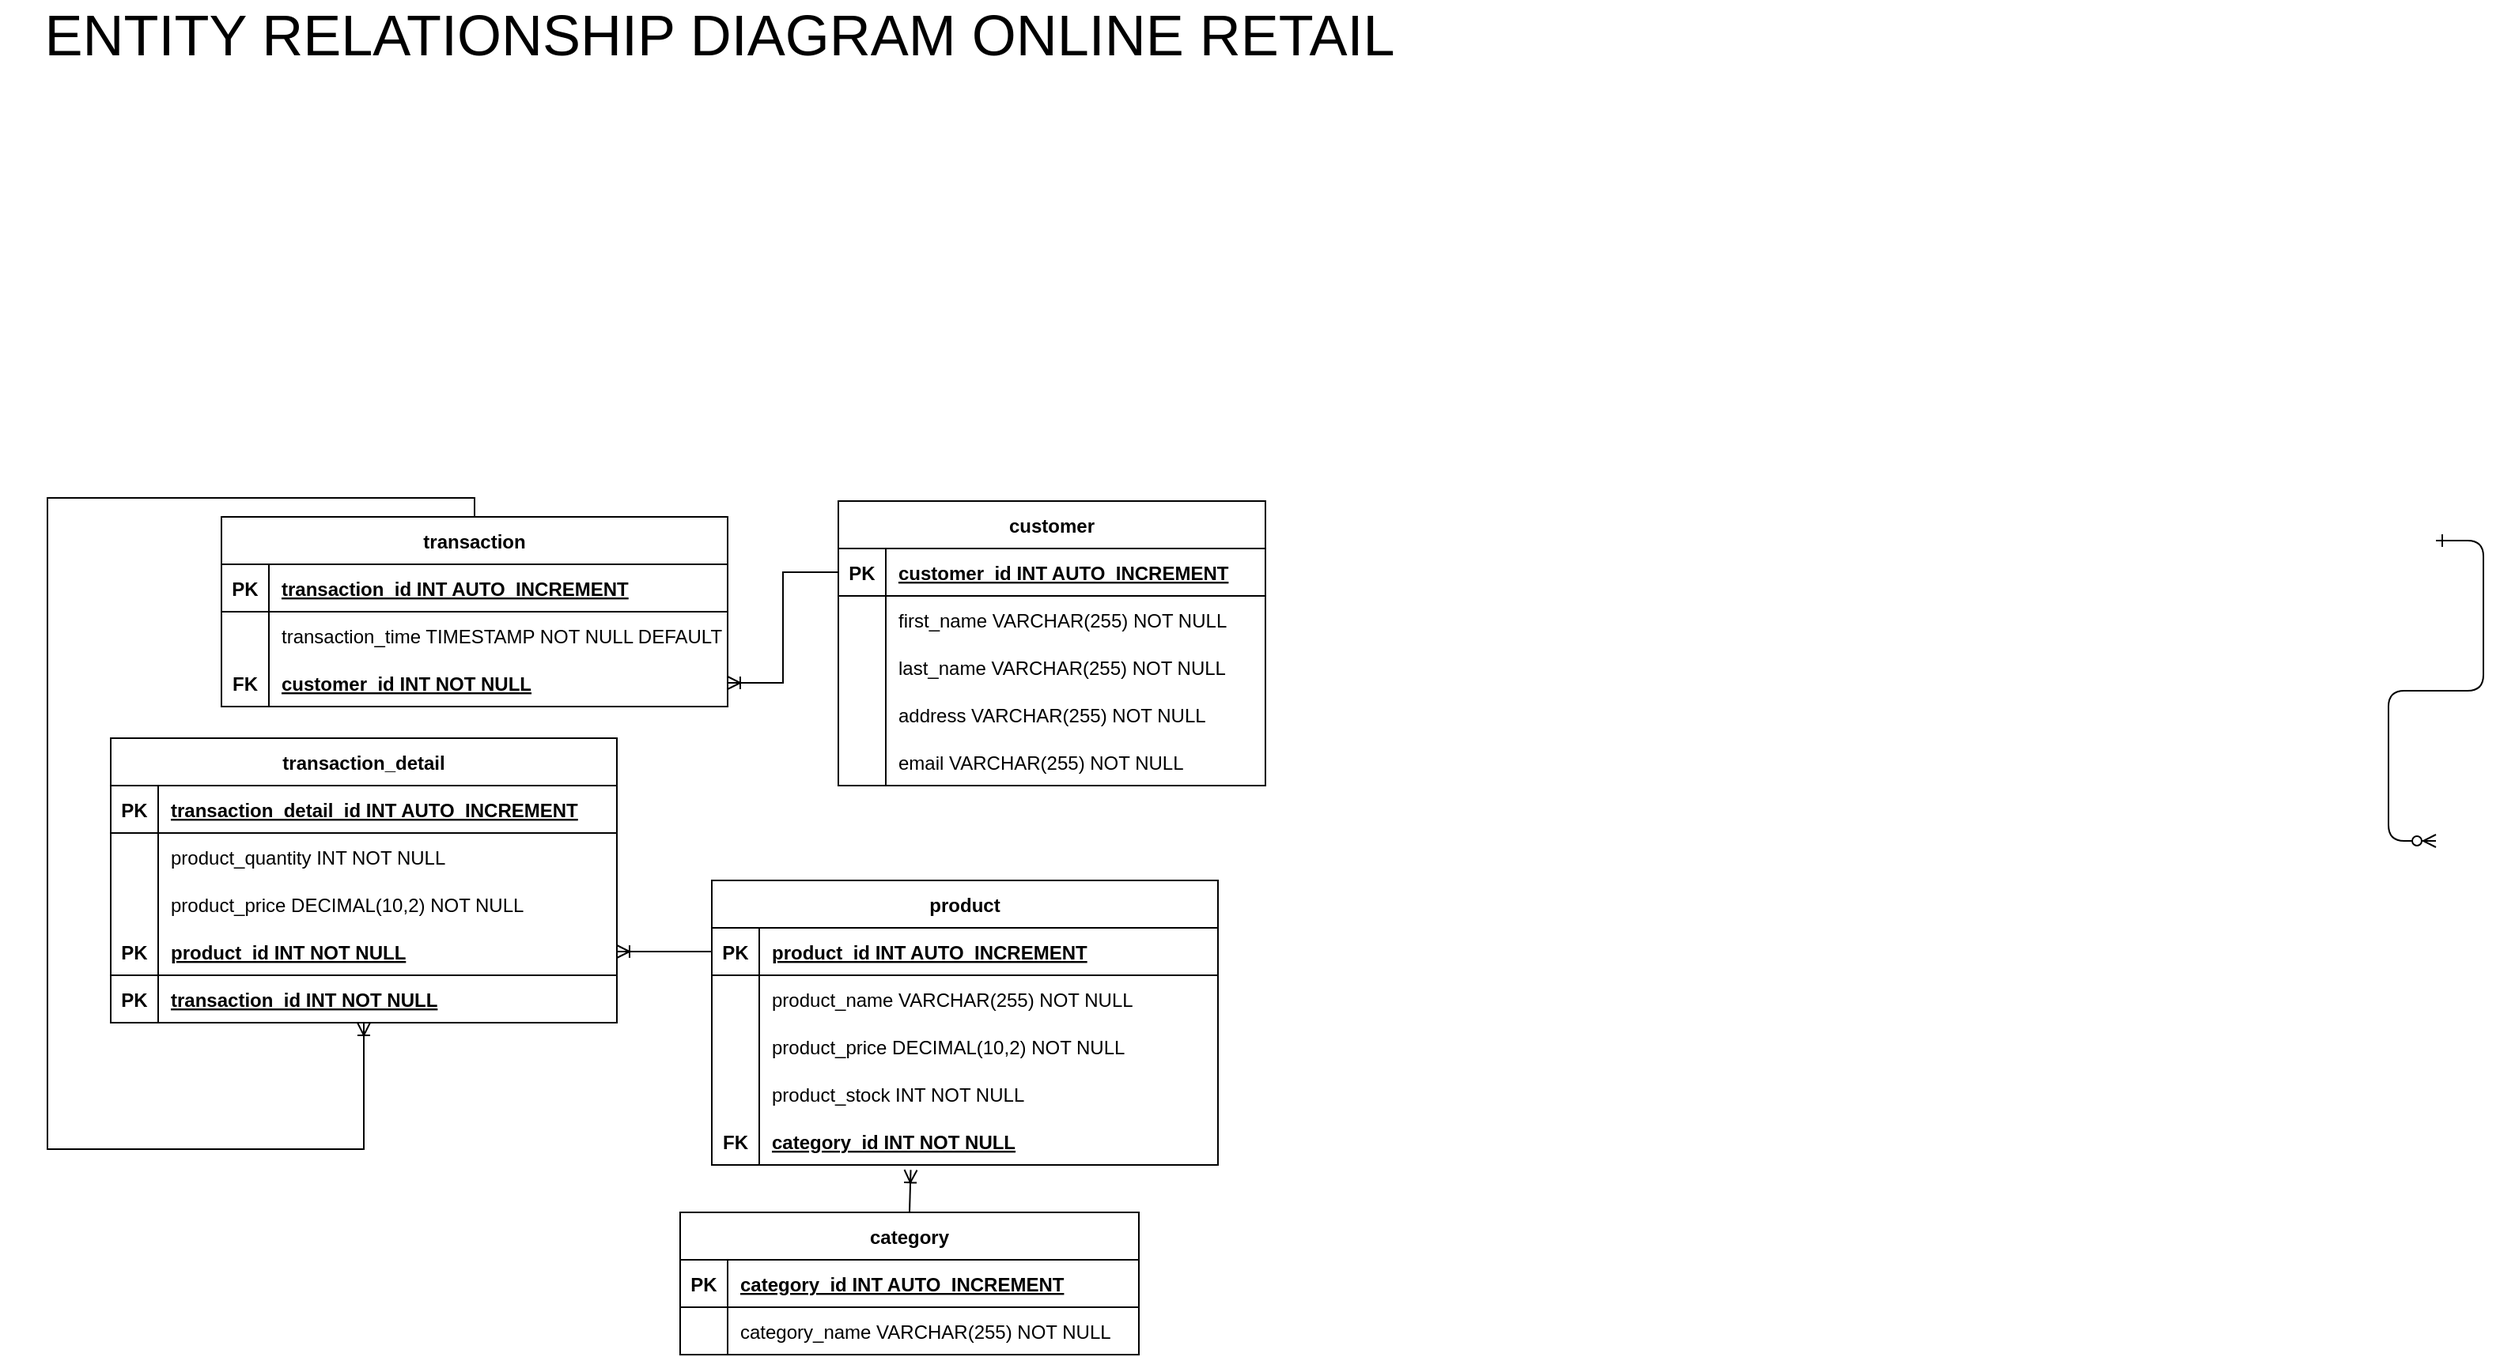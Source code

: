 <mxfile version="22.1.0" type="github">
  <diagram id="R2lEEEUBdFMjLlhIrx00" name="Page-1">
    <mxGraphModel dx="2060" dy="2256" grid="1" gridSize="10" guides="1" tooltips="1" connect="1" arrows="1" fold="1" page="1" pageScale="1" pageWidth="850" pageHeight="1100" math="0" shadow="0" extFonts="Permanent Marker^https://fonts.googleapis.com/css?family=Permanent+Marker">
      <root>
        <mxCell id="0" />
        <mxCell id="1" parent="0" />
        <mxCell id="C-vyLk0tnHw3VtMMgP7b-12" value="" style="edgeStyle=entityRelationEdgeStyle;endArrow=ERzeroToMany;startArrow=ERone;endFill=1;startFill=0;" parent="1" edge="1">
          <mxGeometry width="100" height="100" relative="1" as="geometry">
            <mxPoint x="700" y="165" as="sourcePoint" />
            <mxPoint x="700" y="355" as="targetPoint" />
          </mxGeometry>
        </mxCell>
        <mxCell id="GUWvoCoq2w1GxgW7WVkz-2" value="customer" style="shape=table;startSize=30;container=1;collapsible=1;childLayout=tableLayout;fixedRows=1;rowLines=0;fontStyle=1;align=center;resizeLast=1;" vertex="1" parent="1">
          <mxGeometry x="-310" y="140" width="270" height="180" as="geometry" />
        </mxCell>
        <mxCell id="GUWvoCoq2w1GxgW7WVkz-3" value="" style="shape=tableRow;horizontal=0;startSize=0;swimlaneHead=0;swimlaneBody=0;fillColor=none;collapsible=0;dropTarget=0;points=[[0,0.5],[1,0.5]];portConstraint=eastwest;strokeColor=inherit;top=0;left=0;right=0;bottom=1;" vertex="1" parent="GUWvoCoq2w1GxgW7WVkz-2">
          <mxGeometry y="30" width="270" height="30" as="geometry" />
        </mxCell>
        <mxCell id="GUWvoCoq2w1GxgW7WVkz-4" value="PK" style="shape=partialRectangle;overflow=hidden;connectable=0;fillColor=none;strokeColor=inherit;top=0;left=0;bottom=0;right=0;fontStyle=1;" vertex="1" parent="GUWvoCoq2w1GxgW7WVkz-3">
          <mxGeometry width="30" height="30" as="geometry">
            <mxRectangle width="30" height="30" as="alternateBounds" />
          </mxGeometry>
        </mxCell>
        <mxCell id="GUWvoCoq2w1GxgW7WVkz-5" value="customer_id INT  AUTO_INCREMENT" style="shape=partialRectangle;overflow=hidden;connectable=0;fillColor=none;align=left;strokeColor=inherit;top=0;left=0;bottom=0;right=0;spacingLeft=6;fontStyle=5;" vertex="1" parent="GUWvoCoq2w1GxgW7WVkz-3">
          <mxGeometry x="30" width="240" height="30" as="geometry">
            <mxRectangle width="240" height="30" as="alternateBounds" />
          </mxGeometry>
        </mxCell>
        <mxCell id="GUWvoCoq2w1GxgW7WVkz-6" value="" style="shape=tableRow;horizontal=0;startSize=0;swimlaneHead=0;swimlaneBody=0;fillColor=none;collapsible=0;dropTarget=0;points=[[0,0.5],[1,0.5]];portConstraint=eastwest;strokeColor=inherit;top=0;left=0;right=0;bottom=0;" vertex="1" parent="GUWvoCoq2w1GxgW7WVkz-2">
          <mxGeometry y="60" width="270" height="30" as="geometry" />
        </mxCell>
        <mxCell id="GUWvoCoq2w1GxgW7WVkz-7" value="" style="shape=partialRectangle;overflow=hidden;connectable=0;fillColor=none;strokeColor=inherit;top=0;left=0;bottom=0;right=0;" vertex="1" parent="GUWvoCoq2w1GxgW7WVkz-6">
          <mxGeometry width="30" height="30" as="geometry">
            <mxRectangle width="30" height="30" as="alternateBounds" />
          </mxGeometry>
        </mxCell>
        <mxCell id="GUWvoCoq2w1GxgW7WVkz-8" value="first_name VARCHAR(255) NOT NULL" style="shape=partialRectangle;overflow=hidden;connectable=0;fillColor=none;align=left;strokeColor=inherit;top=0;left=0;bottom=0;right=0;spacingLeft=6;" vertex="1" parent="GUWvoCoq2w1GxgW7WVkz-6">
          <mxGeometry x="30" width="240" height="30" as="geometry">
            <mxRectangle width="240" height="30" as="alternateBounds" />
          </mxGeometry>
        </mxCell>
        <mxCell id="GUWvoCoq2w1GxgW7WVkz-9" value="" style="shape=tableRow;horizontal=0;startSize=0;swimlaneHead=0;swimlaneBody=0;fillColor=none;collapsible=0;dropTarget=0;points=[[0,0.5],[1,0.5]];portConstraint=eastwest;strokeColor=inherit;top=0;left=0;right=0;bottom=0;" vertex="1" parent="GUWvoCoq2w1GxgW7WVkz-2">
          <mxGeometry y="90" width="270" height="30" as="geometry" />
        </mxCell>
        <mxCell id="GUWvoCoq2w1GxgW7WVkz-10" value="" style="shape=partialRectangle;overflow=hidden;connectable=0;fillColor=none;strokeColor=inherit;top=0;left=0;bottom=0;right=0;" vertex="1" parent="GUWvoCoq2w1GxgW7WVkz-9">
          <mxGeometry width="30" height="30" as="geometry">
            <mxRectangle width="30" height="30" as="alternateBounds" />
          </mxGeometry>
        </mxCell>
        <mxCell id="GUWvoCoq2w1GxgW7WVkz-11" value="last_name VARCHAR(255) NOT NULL" style="shape=partialRectangle;overflow=hidden;connectable=0;fillColor=none;align=left;strokeColor=inherit;top=0;left=0;bottom=0;right=0;spacingLeft=6;" vertex="1" parent="GUWvoCoq2w1GxgW7WVkz-9">
          <mxGeometry x="30" width="240" height="30" as="geometry">
            <mxRectangle width="240" height="30" as="alternateBounds" />
          </mxGeometry>
        </mxCell>
        <mxCell id="GUWvoCoq2w1GxgW7WVkz-12" value="" style="shape=tableRow;horizontal=0;startSize=0;swimlaneHead=0;swimlaneBody=0;fillColor=none;collapsible=0;dropTarget=0;points=[[0,0.5],[1,0.5]];portConstraint=eastwest;strokeColor=inherit;top=0;left=0;right=0;bottom=0;" vertex="1" parent="GUWvoCoq2w1GxgW7WVkz-2">
          <mxGeometry y="120" width="270" height="30" as="geometry" />
        </mxCell>
        <mxCell id="GUWvoCoq2w1GxgW7WVkz-13" value="" style="shape=partialRectangle;overflow=hidden;connectable=0;fillColor=none;strokeColor=inherit;top=0;left=0;bottom=0;right=0;" vertex="1" parent="GUWvoCoq2w1GxgW7WVkz-12">
          <mxGeometry width="30" height="30" as="geometry">
            <mxRectangle width="30" height="30" as="alternateBounds" />
          </mxGeometry>
        </mxCell>
        <mxCell id="GUWvoCoq2w1GxgW7WVkz-14" value="address VARCHAR(255) NOT NULL" style="shape=partialRectangle;overflow=hidden;connectable=0;fillColor=none;align=left;strokeColor=inherit;top=0;left=0;bottom=0;right=0;spacingLeft=6;" vertex="1" parent="GUWvoCoq2w1GxgW7WVkz-12">
          <mxGeometry x="30" width="240" height="30" as="geometry">
            <mxRectangle width="240" height="30" as="alternateBounds" />
          </mxGeometry>
        </mxCell>
        <mxCell id="GUWvoCoq2w1GxgW7WVkz-15" value="" style="shape=tableRow;horizontal=0;startSize=0;swimlaneHead=0;swimlaneBody=0;fillColor=none;collapsible=0;dropTarget=0;points=[[0,0.5],[1,0.5]];portConstraint=eastwest;strokeColor=inherit;top=0;left=0;right=0;bottom=0;" vertex="1" parent="GUWvoCoq2w1GxgW7WVkz-2">
          <mxGeometry y="150" width="270" height="30" as="geometry" />
        </mxCell>
        <mxCell id="GUWvoCoq2w1GxgW7WVkz-16" value="" style="shape=partialRectangle;overflow=hidden;connectable=0;fillColor=none;strokeColor=inherit;top=0;left=0;bottom=0;right=0;" vertex="1" parent="GUWvoCoq2w1GxgW7WVkz-15">
          <mxGeometry width="30" height="30" as="geometry">
            <mxRectangle width="30" height="30" as="alternateBounds" />
          </mxGeometry>
        </mxCell>
        <mxCell id="GUWvoCoq2w1GxgW7WVkz-17" value="email VARCHAR(255) NOT NULL" style="shape=partialRectangle;overflow=hidden;connectable=0;fillColor=none;align=left;strokeColor=inherit;top=0;left=0;bottom=0;right=0;spacingLeft=6;" vertex="1" parent="GUWvoCoq2w1GxgW7WVkz-15">
          <mxGeometry x="30" width="240" height="30" as="geometry">
            <mxRectangle width="240" height="30" as="alternateBounds" />
          </mxGeometry>
        </mxCell>
        <mxCell id="GUWvoCoq2w1GxgW7WVkz-57" value="transaction_detail" style="shape=table;startSize=30;container=1;collapsible=1;childLayout=tableLayout;fixedRows=1;rowLines=0;fontStyle=1;align=center;resizeLast=1;" vertex="1" parent="1">
          <mxGeometry x="-770" y="290" width="320" height="180" as="geometry" />
        </mxCell>
        <mxCell id="GUWvoCoq2w1GxgW7WVkz-64" value="" style="shape=tableRow;horizontal=0;startSize=0;swimlaneHead=0;swimlaneBody=0;fillColor=none;collapsible=0;dropTarget=0;points=[[0,0.5],[1,0.5]];portConstraint=eastwest;strokeColor=inherit;top=0;left=0;right=0;bottom=1;" vertex="1" parent="GUWvoCoq2w1GxgW7WVkz-57">
          <mxGeometry y="30" width="320" height="30" as="geometry" />
        </mxCell>
        <mxCell id="GUWvoCoq2w1GxgW7WVkz-65" value="PK" style="shape=partialRectangle;overflow=hidden;connectable=0;fillColor=none;strokeColor=inherit;top=0;left=0;bottom=0;right=0;fontStyle=1;" vertex="1" parent="GUWvoCoq2w1GxgW7WVkz-64">
          <mxGeometry width="30" height="30" as="geometry">
            <mxRectangle width="30" height="30" as="alternateBounds" />
          </mxGeometry>
        </mxCell>
        <mxCell id="GUWvoCoq2w1GxgW7WVkz-66" value="transaction_detail_id INT  AUTO_INCREMENT" style="shape=partialRectangle;overflow=hidden;connectable=0;fillColor=none;align=left;strokeColor=inherit;top=0;left=0;bottom=0;right=0;spacingLeft=6;fontStyle=5;" vertex="1" parent="GUWvoCoq2w1GxgW7WVkz-64">
          <mxGeometry x="30" width="290" height="30" as="geometry">
            <mxRectangle width="290" height="30" as="alternateBounds" />
          </mxGeometry>
        </mxCell>
        <mxCell id="GUWvoCoq2w1GxgW7WVkz-67" value="" style="shape=tableRow;horizontal=0;startSize=0;swimlaneHead=0;swimlaneBody=0;fillColor=none;collapsible=0;dropTarget=0;points=[[0,0.5],[1,0.5]];portConstraint=eastwest;strokeColor=inherit;top=0;left=0;right=0;bottom=0;" vertex="1" parent="GUWvoCoq2w1GxgW7WVkz-57">
          <mxGeometry y="60" width="320" height="30" as="geometry" />
        </mxCell>
        <mxCell id="GUWvoCoq2w1GxgW7WVkz-68" value="" style="shape=partialRectangle;overflow=hidden;connectable=0;fillColor=none;strokeColor=inherit;top=0;left=0;bottom=0;right=0;" vertex="1" parent="GUWvoCoq2w1GxgW7WVkz-67">
          <mxGeometry width="30" height="30" as="geometry">
            <mxRectangle width="30" height="30" as="alternateBounds" />
          </mxGeometry>
        </mxCell>
        <mxCell id="GUWvoCoq2w1GxgW7WVkz-69" value="product_quantity INT NOT NULL" style="shape=partialRectangle;overflow=hidden;connectable=0;fillColor=none;align=left;strokeColor=inherit;top=0;left=0;bottom=0;right=0;spacingLeft=6;" vertex="1" parent="GUWvoCoq2w1GxgW7WVkz-67">
          <mxGeometry x="30" width="290" height="30" as="geometry">
            <mxRectangle width="290" height="30" as="alternateBounds" />
          </mxGeometry>
        </mxCell>
        <mxCell id="GUWvoCoq2w1GxgW7WVkz-70" value="" style="shape=tableRow;horizontal=0;startSize=0;swimlaneHead=0;swimlaneBody=0;fillColor=none;collapsible=0;dropTarget=0;points=[[0,0.5],[1,0.5]];portConstraint=eastwest;strokeColor=inherit;top=0;left=0;right=0;bottom=0;" vertex="1" parent="GUWvoCoq2w1GxgW7WVkz-57">
          <mxGeometry y="90" width="320" height="30" as="geometry" />
        </mxCell>
        <mxCell id="GUWvoCoq2w1GxgW7WVkz-71" value="" style="shape=partialRectangle;overflow=hidden;connectable=0;fillColor=none;strokeColor=inherit;top=0;left=0;bottom=0;right=0;" vertex="1" parent="GUWvoCoq2w1GxgW7WVkz-70">
          <mxGeometry width="30" height="30" as="geometry">
            <mxRectangle width="30" height="30" as="alternateBounds" />
          </mxGeometry>
        </mxCell>
        <mxCell id="GUWvoCoq2w1GxgW7WVkz-72" value="product_price DECIMAL(10,2) NOT NULL" style="shape=partialRectangle;overflow=hidden;connectable=0;fillColor=none;align=left;strokeColor=inherit;top=0;left=0;bottom=0;right=0;spacingLeft=6;" vertex="1" parent="GUWvoCoq2w1GxgW7WVkz-70">
          <mxGeometry x="30" width="290" height="30" as="geometry">
            <mxRectangle width="290" height="30" as="alternateBounds" />
          </mxGeometry>
        </mxCell>
        <mxCell id="GUWvoCoq2w1GxgW7WVkz-112" value="" style="shape=tableRow;horizontal=0;startSize=0;swimlaneHead=0;swimlaneBody=0;fillColor=none;collapsible=0;dropTarget=0;points=[[0,0.5],[1,0.5]];portConstraint=eastwest;strokeColor=inherit;top=0;left=0;right=0;bottom=1;" vertex="1" parent="GUWvoCoq2w1GxgW7WVkz-57">
          <mxGeometry y="120" width="320" height="30" as="geometry" />
        </mxCell>
        <mxCell id="GUWvoCoq2w1GxgW7WVkz-113" value="PK" style="shape=partialRectangle;overflow=hidden;connectable=0;fillColor=none;strokeColor=inherit;top=0;left=0;bottom=0;right=0;fontStyle=1;" vertex="1" parent="GUWvoCoq2w1GxgW7WVkz-112">
          <mxGeometry width="30" height="30" as="geometry">
            <mxRectangle width="30" height="30" as="alternateBounds" />
          </mxGeometry>
        </mxCell>
        <mxCell id="GUWvoCoq2w1GxgW7WVkz-114" value="product_id INT NOT NULL" style="shape=partialRectangle;overflow=hidden;connectable=0;fillColor=none;align=left;strokeColor=inherit;top=0;left=0;bottom=0;right=0;spacingLeft=6;fontStyle=5;" vertex="1" parent="GUWvoCoq2w1GxgW7WVkz-112">
          <mxGeometry x="30" width="290" height="30" as="geometry">
            <mxRectangle width="290" height="30" as="alternateBounds" />
          </mxGeometry>
        </mxCell>
        <mxCell id="GUWvoCoq2w1GxgW7WVkz-118" value="" style="shape=tableRow;horizontal=0;startSize=0;swimlaneHead=0;swimlaneBody=0;fillColor=none;collapsible=0;dropTarget=0;points=[[0,0.5],[1,0.5]];portConstraint=eastwest;strokeColor=inherit;top=0;left=0;right=0;bottom=1;" vertex="1" parent="GUWvoCoq2w1GxgW7WVkz-57">
          <mxGeometry y="150" width="320" height="30" as="geometry" />
        </mxCell>
        <mxCell id="GUWvoCoq2w1GxgW7WVkz-119" value="PK" style="shape=partialRectangle;overflow=hidden;connectable=0;fillColor=none;strokeColor=inherit;top=0;left=0;bottom=0;right=0;fontStyle=1;" vertex="1" parent="GUWvoCoq2w1GxgW7WVkz-118">
          <mxGeometry width="30" height="30" as="geometry">
            <mxRectangle width="30" height="30" as="alternateBounds" />
          </mxGeometry>
        </mxCell>
        <mxCell id="GUWvoCoq2w1GxgW7WVkz-120" value="transaction_id INT NOT NULL" style="shape=partialRectangle;overflow=hidden;connectable=0;fillColor=none;align=left;strokeColor=inherit;top=0;left=0;bottom=0;right=0;spacingLeft=6;fontStyle=5;" vertex="1" parent="GUWvoCoq2w1GxgW7WVkz-118">
          <mxGeometry x="30" width="290" height="30" as="geometry">
            <mxRectangle width="290" height="30" as="alternateBounds" />
          </mxGeometry>
        </mxCell>
        <mxCell id="GUWvoCoq2w1GxgW7WVkz-121" value="" style="fontSize=12;html=1;endArrow=ERoneToMany;rounded=0;exitX=0;exitY=0.5;exitDx=0;exitDy=0;entryX=1;entryY=0.5;entryDx=0;entryDy=0;" edge="1" parent="1" source="GUWvoCoq2w1GxgW7WVkz-22" target="GUWvoCoq2w1GxgW7WVkz-112">
          <mxGeometry width="100" height="100" relative="1" as="geometry">
            <mxPoint x="-570" y="420" as="sourcePoint" />
            <mxPoint x="-470" y="320" as="targetPoint" />
          </mxGeometry>
        </mxCell>
        <mxCell id="GUWvoCoq2w1GxgW7WVkz-123" value="" style="fontSize=12;html=1;endArrow=ERoneToMany;rounded=0;exitX=0;exitY=0.5;exitDx=0;exitDy=0;entryX=1;entryY=0.5;entryDx=0;entryDy=0;edgeStyle=orthogonalEdgeStyle;" edge="1" parent="1" source="GUWvoCoq2w1GxgW7WVkz-3" target="GUWvoCoq2w1GxgW7WVkz-80">
          <mxGeometry width="100" height="100" relative="1" as="geometry">
            <mxPoint x="-570" y="290" as="sourcePoint" />
            <mxPoint x="-470" y="190" as="targetPoint" />
          </mxGeometry>
        </mxCell>
        <mxCell id="GUWvoCoq2w1GxgW7WVkz-124" value="" style="fontSize=12;html=1;endArrow=ERoneToMany;rounded=0;exitX=0.5;exitY=0;exitDx=0;exitDy=0;entryX=0.393;entryY=1.104;entryDx=0;entryDy=0;entryPerimeter=0;" edge="1" parent="1" source="GUWvoCoq2w1GxgW7WVkz-37" target="GUWvoCoq2w1GxgW7WVkz-83">
          <mxGeometry width="100" height="100" relative="1" as="geometry">
            <mxPoint x="-430" y="490" as="sourcePoint" />
            <mxPoint x="-330" y="390" as="targetPoint" />
          </mxGeometry>
        </mxCell>
        <mxCell id="GUWvoCoq2w1GxgW7WVkz-18" value="product" style="shape=table;startSize=30;container=1;collapsible=1;childLayout=tableLayout;fixedRows=1;rowLines=0;fontStyle=1;align=center;resizeLast=1;" vertex="1" parent="1">
          <mxGeometry x="-390" y="380" width="320" height="180" as="geometry" />
        </mxCell>
        <mxCell id="GUWvoCoq2w1GxgW7WVkz-22" value="" style="shape=tableRow;horizontal=0;startSize=0;swimlaneHead=0;swimlaneBody=0;fillColor=none;collapsible=0;dropTarget=0;points=[[0,0.5],[1,0.5]];portConstraint=eastwest;strokeColor=inherit;top=0;left=0;right=0;bottom=1;" vertex="1" parent="GUWvoCoq2w1GxgW7WVkz-18">
          <mxGeometry y="30" width="320" height="30" as="geometry" />
        </mxCell>
        <mxCell id="GUWvoCoq2w1GxgW7WVkz-23" value="PK" style="shape=partialRectangle;overflow=hidden;connectable=0;fillColor=none;strokeColor=inherit;top=0;left=0;bottom=0;right=0;fontStyle=1;" vertex="1" parent="GUWvoCoq2w1GxgW7WVkz-22">
          <mxGeometry width="30" height="30" as="geometry">
            <mxRectangle width="30" height="30" as="alternateBounds" />
          </mxGeometry>
        </mxCell>
        <mxCell id="GUWvoCoq2w1GxgW7WVkz-24" value="product_id INT  AUTO_INCREMENT" style="shape=partialRectangle;overflow=hidden;connectable=0;fillColor=none;align=left;strokeColor=inherit;top=0;left=0;bottom=0;right=0;spacingLeft=6;fontStyle=5;" vertex="1" parent="GUWvoCoq2w1GxgW7WVkz-22">
          <mxGeometry x="30" width="290" height="30" as="geometry">
            <mxRectangle width="290" height="30" as="alternateBounds" />
          </mxGeometry>
        </mxCell>
        <mxCell id="GUWvoCoq2w1GxgW7WVkz-25" value="" style="shape=tableRow;horizontal=0;startSize=0;swimlaneHead=0;swimlaneBody=0;fillColor=none;collapsible=0;dropTarget=0;points=[[0,0.5],[1,0.5]];portConstraint=eastwest;strokeColor=inherit;top=0;left=0;right=0;bottom=0;" vertex="1" parent="GUWvoCoq2w1GxgW7WVkz-18">
          <mxGeometry y="60" width="320" height="30" as="geometry" />
        </mxCell>
        <mxCell id="GUWvoCoq2w1GxgW7WVkz-26" value="" style="shape=partialRectangle;overflow=hidden;connectable=0;fillColor=none;strokeColor=inherit;top=0;left=0;bottom=0;right=0;" vertex="1" parent="GUWvoCoq2w1GxgW7WVkz-25">
          <mxGeometry width="30" height="30" as="geometry">
            <mxRectangle width="30" height="30" as="alternateBounds" />
          </mxGeometry>
        </mxCell>
        <mxCell id="GUWvoCoq2w1GxgW7WVkz-27" value="product_name VARCHAR(255) NOT NULL" style="shape=partialRectangle;overflow=hidden;connectable=0;fillColor=none;align=left;strokeColor=inherit;top=0;left=0;bottom=0;right=0;spacingLeft=6;" vertex="1" parent="GUWvoCoq2w1GxgW7WVkz-25">
          <mxGeometry x="30" width="290" height="30" as="geometry">
            <mxRectangle width="290" height="30" as="alternateBounds" />
          </mxGeometry>
        </mxCell>
        <mxCell id="GUWvoCoq2w1GxgW7WVkz-28" value="" style="shape=tableRow;horizontal=0;startSize=0;swimlaneHead=0;swimlaneBody=0;fillColor=none;collapsible=0;dropTarget=0;points=[[0,0.5],[1,0.5]];portConstraint=eastwest;strokeColor=inherit;top=0;left=0;right=0;bottom=0;" vertex="1" parent="GUWvoCoq2w1GxgW7WVkz-18">
          <mxGeometry y="90" width="320" height="30" as="geometry" />
        </mxCell>
        <mxCell id="GUWvoCoq2w1GxgW7WVkz-29" value="" style="shape=partialRectangle;overflow=hidden;connectable=0;fillColor=none;strokeColor=inherit;top=0;left=0;bottom=0;right=0;" vertex="1" parent="GUWvoCoq2w1GxgW7WVkz-28">
          <mxGeometry width="30" height="30" as="geometry">
            <mxRectangle width="30" height="30" as="alternateBounds" />
          </mxGeometry>
        </mxCell>
        <mxCell id="GUWvoCoq2w1GxgW7WVkz-30" value="product_price DECIMAL(10,2) NOT NULL" style="shape=partialRectangle;overflow=hidden;connectable=0;fillColor=none;align=left;strokeColor=inherit;top=0;left=0;bottom=0;right=0;spacingLeft=6;" vertex="1" parent="GUWvoCoq2w1GxgW7WVkz-28">
          <mxGeometry x="30" width="290" height="30" as="geometry">
            <mxRectangle width="290" height="30" as="alternateBounds" />
          </mxGeometry>
        </mxCell>
        <mxCell id="GUWvoCoq2w1GxgW7WVkz-31" value="" style="shape=tableRow;horizontal=0;startSize=0;swimlaneHead=0;swimlaneBody=0;fillColor=none;collapsible=0;dropTarget=0;points=[[0,0.5],[1,0.5]];portConstraint=eastwest;strokeColor=inherit;top=0;left=0;right=0;bottom=0;" vertex="1" parent="GUWvoCoq2w1GxgW7WVkz-18">
          <mxGeometry y="120" width="320" height="30" as="geometry" />
        </mxCell>
        <mxCell id="GUWvoCoq2w1GxgW7WVkz-32" value="" style="shape=partialRectangle;overflow=hidden;connectable=0;fillColor=none;strokeColor=inherit;top=0;left=0;bottom=0;right=0;" vertex="1" parent="GUWvoCoq2w1GxgW7WVkz-31">
          <mxGeometry width="30" height="30" as="geometry">
            <mxRectangle width="30" height="30" as="alternateBounds" />
          </mxGeometry>
        </mxCell>
        <mxCell id="GUWvoCoq2w1GxgW7WVkz-33" value="product_stock INT NOT NULL" style="shape=partialRectangle;overflow=hidden;connectable=0;fillColor=none;align=left;strokeColor=inherit;top=0;left=0;bottom=0;right=0;spacingLeft=6;" vertex="1" parent="GUWvoCoq2w1GxgW7WVkz-31">
          <mxGeometry x="30" width="290" height="30" as="geometry">
            <mxRectangle width="290" height="30" as="alternateBounds" />
          </mxGeometry>
        </mxCell>
        <mxCell id="GUWvoCoq2w1GxgW7WVkz-83" value="" style="shape=tableRow;horizontal=0;startSize=0;swimlaneHead=0;swimlaneBody=0;fillColor=none;collapsible=0;dropTarget=0;points=[[0,0.5],[1,0.5]];portConstraint=eastwest;strokeColor=inherit;top=0;left=0;right=0;bottom=1;" vertex="1" parent="GUWvoCoq2w1GxgW7WVkz-18">
          <mxGeometry y="150" width="320" height="30" as="geometry" />
        </mxCell>
        <mxCell id="GUWvoCoq2w1GxgW7WVkz-84" value="FK" style="shape=partialRectangle;overflow=hidden;connectable=0;fillColor=none;strokeColor=inherit;top=0;left=0;bottom=0;right=0;fontStyle=1;" vertex="1" parent="GUWvoCoq2w1GxgW7WVkz-83">
          <mxGeometry width="30" height="30" as="geometry">
            <mxRectangle width="30" height="30" as="alternateBounds" />
          </mxGeometry>
        </mxCell>
        <mxCell id="GUWvoCoq2w1GxgW7WVkz-85" value="category_id INT NOT NULL" style="shape=partialRectangle;overflow=hidden;connectable=0;fillColor=none;align=left;strokeColor=inherit;top=0;left=0;bottom=0;right=0;spacingLeft=6;fontStyle=5;" vertex="1" parent="GUWvoCoq2w1GxgW7WVkz-83">
          <mxGeometry x="30" width="290" height="30" as="geometry">
            <mxRectangle width="290" height="30" as="alternateBounds" />
          </mxGeometry>
        </mxCell>
        <mxCell id="GUWvoCoq2w1GxgW7WVkz-37" value="category" style="shape=table;startSize=30;container=1;collapsible=1;childLayout=tableLayout;fixedRows=1;rowLines=0;fontStyle=1;align=center;resizeLast=1;" vertex="1" parent="1">
          <mxGeometry x="-410" y="590" width="290" height="90" as="geometry" />
        </mxCell>
        <mxCell id="GUWvoCoq2w1GxgW7WVkz-38" value="" style="shape=tableRow;horizontal=0;startSize=0;swimlaneHead=0;swimlaneBody=0;fillColor=none;collapsible=0;dropTarget=0;points=[[0,0.5],[1,0.5]];portConstraint=eastwest;strokeColor=inherit;top=0;left=0;right=0;bottom=1;" vertex="1" parent="GUWvoCoq2w1GxgW7WVkz-37">
          <mxGeometry y="30" width="290" height="30" as="geometry" />
        </mxCell>
        <mxCell id="GUWvoCoq2w1GxgW7WVkz-39" value="PK" style="shape=partialRectangle;overflow=hidden;connectable=0;fillColor=none;strokeColor=inherit;top=0;left=0;bottom=0;right=0;fontStyle=1;" vertex="1" parent="GUWvoCoq2w1GxgW7WVkz-38">
          <mxGeometry width="30" height="30" as="geometry">
            <mxRectangle width="30" height="30" as="alternateBounds" />
          </mxGeometry>
        </mxCell>
        <mxCell id="GUWvoCoq2w1GxgW7WVkz-40" value="category_id INT  AUTO_INCREMENT" style="shape=partialRectangle;overflow=hidden;connectable=0;fillColor=none;align=left;strokeColor=inherit;top=0;left=0;bottom=0;right=0;spacingLeft=6;fontStyle=5;" vertex="1" parent="GUWvoCoq2w1GxgW7WVkz-38">
          <mxGeometry x="30" width="260" height="30" as="geometry">
            <mxRectangle width="260" height="30" as="alternateBounds" />
          </mxGeometry>
        </mxCell>
        <mxCell id="GUWvoCoq2w1GxgW7WVkz-41" value="" style="shape=tableRow;horizontal=0;startSize=0;swimlaneHead=0;swimlaneBody=0;fillColor=none;collapsible=0;dropTarget=0;points=[[0,0.5],[1,0.5]];portConstraint=eastwest;strokeColor=inherit;top=0;left=0;right=0;bottom=0;" vertex="1" parent="GUWvoCoq2w1GxgW7WVkz-37">
          <mxGeometry y="60" width="290" height="30" as="geometry" />
        </mxCell>
        <mxCell id="GUWvoCoq2w1GxgW7WVkz-42" value="" style="shape=partialRectangle;overflow=hidden;connectable=0;fillColor=none;strokeColor=inherit;top=0;left=0;bottom=0;right=0;" vertex="1" parent="GUWvoCoq2w1GxgW7WVkz-41">
          <mxGeometry width="30" height="30" as="geometry">
            <mxRectangle width="30" height="30" as="alternateBounds" />
          </mxGeometry>
        </mxCell>
        <mxCell id="GUWvoCoq2w1GxgW7WVkz-43" value="category_name VARCHAR(255) NOT NULL" style="shape=partialRectangle;overflow=hidden;connectable=0;fillColor=none;align=left;strokeColor=inherit;top=0;left=0;bottom=0;right=0;spacingLeft=6;" vertex="1" parent="GUWvoCoq2w1GxgW7WVkz-41">
          <mxGeometry x="30" width="260" height="30" as="geometry">
            <mxRectangle width="260" height="30" as="alternateBounds" />
          </mxGeometry>
        </mxCell>
        <mxCell id="GUWvoCoq2w1GxgW7WVkz-129" value="" style="edgeStyle=orthogonalEdgeStyle;fontSize=12;html=1;endArrow=ERoneToMany;rounded=0;" edge="1" parent="1" source="GUWvoCoq2w1GxgW7WVkz-48" target="GUWvoCoq2w1GxgW7WVkz-118">
          <mxGeometry width="100" height="100" relative="1" as="geometry">
            <mxPoint x="-530" y="530" as="sourcePoint" />
            <mxPoint x="-430" y="430" as="targetPoint" />
            <Array as="points">
              <mxPoint x="-540" y="138" />
              <mxPoint x="-810" y="138" />
              <mxPoint x="-810" y="550" />
              <mxPoint x="-610" y="550" />
            </Array>
          </mxGeometry>
        </mxCell>
        <mxCell id="GUWvoCoq2w1GxgW7WVkz-44" value="transaction" style="shape=table;startSize=30;container=1;collapsible=1;childLayout=tableLayout;fixedRows=1;rowLines=0;fontStyle=1;align=center;resizeLast=1;" vertex="1" parent="1">
          <mxGeometry x="-700" y="150" width="320" height="120" as="geometry" />
        </mxCell>
        <mxCell id="GUWvoCoq2w1GxgW7WVkz-48" value="" style="shape=tableRow;horizontal=0;startSize=0;swimlaneHead=0;swimlaneBody=0;fillColor=none;collapsible=0;dropTarget=0;points=[[0,0.5],[1,0.5]];portConstraint=eastwest;strokeColor=inherit;top=0;left=0;right=0;bottom=1;" vertex="1" parent="GUWvoCoq2w1GxgW7WVkz-44">
          <mxGeometry y="30" width="320" height="30" as="geometry" />
        </mxCell>
        <mxCell id="GUWvoCoq2w1GxgW7WVkz-49" value="PK" style="shape=partialRectangle;overflow=hidden;connectable=0;fillColor=none;strokeColor=inherit;top=0;left=0;bottom=0;right=0;fontStyle=1;" vertex="1" parent="GUWvoCoq2w1GxgW7WVkz-48">
          <mxGeometry width="30" height="30" as="geometry">
            <mxRectangle width="30" height="30" as="alternateBounds" />
          </mxGeometry>
        </mxCell>
        <mxCell id="GUWvoCoq2w1GxgW7WVkz-50" value="transaction_id INT  AUTO_INCREMENT" style="shape=partialRectangle;overflow=hidden;connectable=0;fillColor=none;align=left;strokeColor=inherit;top=0;left=0;bottom=0;right=0;spacingLeft=6;fontStyle=5;" vertex="1" parent="GUWvoCoq2w1GxgW7WVkz-48">
          <mxGeometry x="30" width="290" height="30" as="geometry">
            <mxRectangle width="290" height="30" as="alternateBounds" />
          </mxGeometry>
        </mxCell>
        <mxCell id="GUWvoCoq2w1GxgW7WVkz-51" value="" style="shape=tableRow;horizontal=0;startSize=0;swimlaneHead=0;swimlaneBody=0;fillColor=none;collapsible=0;dropTarget=0;points=[[0,0.5],[1,0.5]];portConstraint=eastwest;strokeColor=inherit;top=0;left=0;right=0;bottom=0;" vertex="1" parent="GUWvoCoq2w1GxgW7WVkz-44">
          <mxGeometry y="60" width="320" height="30" as="geometry" />
        </mxCell>
        <mxCell id="GUWvoCoq2w1GxgW7WVkz-52" value="" style="shape=partialRectangle;overflow=hidden;connectable=0;fillColor=none;strokeColor=inherit;top=0;left=0;bottom=0;right=0;" vertex="1" parent="GUWvoCoq2w1GxgW7WVkz-51">
          <mxGeometry width="30" height="30" as="geometry">
            <mxRectangle width="30" height="30" as="alternateBounds" />
          </mxGeometry>
        </mxCell>
        <mxCell id="GUWvoCoq2w1GxgW7WVkz-53" value="transaction_time TIMESTAMP NOT NULL DEFAULT CURRENT_TIMESTAMP" style="shape=partialRectangle;overflow=hidden;connectable=0;fillColor=none;align=left;strokeColor=inherit;top=0;left=0;bottom=0;right=0;spacingLeft=6;" vertex="1" parent="GUWvoCoq2w1GxgW7WVkz-51">
          <mxGeometry x="30" width="290" height="30" as="geometry">
            <mxRectangle width="290" height="30" as="alternateBounds" />
          </mxGeometry>
        </mxCell>
        <mxCell id="GUWvoCoq2w1GxgW7WVkz-80" value="" style="shape=tableRow;horizontal=0;startSize=0;swimlaneHead=0;swimlaneBody=0;fillColor=none;collapsible=0;dropTarget=0;points=[[0,0.5],[1,0.5]];portConstraint=eastwest;strokeColor=inherit;top=0;left=0;right=0;bottom=1;" vertex="1" parent="GUWvoCoq2w1GxgW7WVkz-44">
          <mxGeometry y="90" width="320" height="30" as="geometry" />
        </mxCell>
        <mxCell id="GUWvoCoq2w1GxgW7WVkz-81" value="FK" style="shape=partialRectangle;overflow=hidden;connectable=0;fillColor=none;strokeColor=inherit;top=0;left=0;bottom=0;right=0;fontStyle=1;" vertex="1" parent="GUWvoCoq2w1GxgW7WVkz-80">
          <mxGeometry width="30" height="30" as="geometry">
            <mxRectangle width="30" height="30" as="alternateBounds" />
          </mxGeometry>
        </mxCell>
        <mxCell id="GUWvoCoq2w1GxgW7WVkz-82" value="customer_id INT NOT NULL" style="shape=partialRectangle;overflow=hidden;connectable=0;fillColor=none;align=left;strokeColor=inherit;top=0;left=0;bottom=0;right=0;spacingLeft=6;fontStyle=5;" vertex="1" parent="GUWvoCoq2w1GxgW7WVkz-80">
          <mxGeometry x="30" width="290" height="30" as="geometry">
            <mxRectangle width="290" height="30" as="alternateBounds" />
          </mxGeometry>
        </mxCell>
        <mxCell id="GUWvoCoq2w1GxgW7WVkz-131" value="&lt;font style=&quot;font-size: 36px;&quot;&gt;ENTITY RELATIONSHIP DIAGRAM ONLINE RETAIL&lt;/font&gt;" style="text;html=1;strokeColor=none;fillColor=none;align=center;verticalAlign=middle;whiteSpace=wrap;rounded=0;" vertex="1" parent="1">
          <mxGeometry x="-840" y="-170" width="910" height="30" as="geometry" />
        </mxCell>
      </root>
    </mxGraphModel>
  </diagram>
</mxfile>
